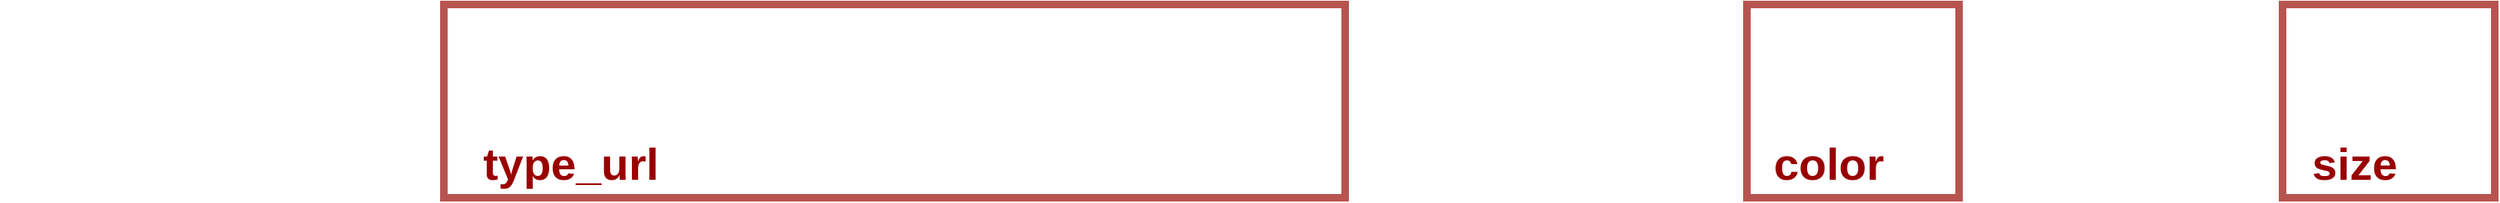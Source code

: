 <mxfile version="14.5.1" type="device"><diagram id="lapq6cm6GLFgXQVxq6bH" name="Seite-1"><mxGraphModel dx="1301" dy="948" grid="0" gridSize="10" guides="1" tooltips="1" connect="1" arrows="1" fold="1" page="1" pageScale="1" pageWidth="827" pageHeight="1169" math="0" shadow="0"><root><mxCell id="0"/><mxCell id="1" parent="0"/><mxCell id="6hXMOJMqy8DiuXkbNjCS-1" value="" style="shape=image;verticalLabelPosition=bottom;labelBackgroundColor=#ffffff;verticalAlign=top;aspect=fixed;imageAspect=0;image=/Users/kevinrohn/Documents/development/general/rosebikes-stock-availability/assets/screen_3.png;" vertex="1" parent="1"><mxGeometry x="50" y="70" width="1625" height="75" as="geometry"/></mxCell><mxCell id="6hXMOJMqy8DiuXkbNjCS-2" value="" style="rounded=0;whiteSpace=wrap;html=1;strokeColor=#b85450;fillColor=none;strokeWidth=5;" vertex="1" parent="1"><mxGeometry x="345" y="60" width="599" height="129" as="geometry"/></mxCell><mxCell id="6hXMOJMqy8DiuXkbNjCS-3" value="type_url" style="text;html=1;strokeColor=none;fillColor=none;align=center;verticalAlign=middle;whiteSpace=wrap;rounded=0;fontColor=#990000;fontStyle=1;strokeWidth=5;fontSize=30;" vertex="1" parent="1"><mxGeometry x="351" y="156" width="157" height="20" as="geometry"/></mxCell><mxCell id="6hXMOJMqy8DiuXkbNjCS-9" value="" style="rounded=0;whiteSpace=wrap;html=1;strokeColor=#b85450;fillColor=none;strokeWidth=5;" vertex="1" parent="1"><mxGeometry x="1211" y="60" width="141" height="129" as="geometry"/></mxCell><mxCell id="6hXMOJMqy8DiuXkbNjCS-10" value="" style="rounded=0;whiteSpace=wrap;html=1;strokeColor=#b85450;fillColor=none;strokeWidth=5;" vertex="1" parent="1"><mxGeometry x="1567" y="60" width="141" height="129" as="geometry"/></mxCell><mxCell id="6hXMOJMqy8DiuXkbNjCS-11" value="color" style="text;html=1;strokeColor=none;fillColor=none;align=center;verticalAlign=middle;whiteSpace=wrap;rounded=0;fontColor=#990000;fontStyle=1;strokeWidth=5;fontSize=30;" vertex="1" parent="1"><mxGeometry x="1216" y="156" width="99" height="20" as="geometry"/></mxCell><mxCell id="6hXMOJMqy8DiuXkbNjCS-12" value="size" style="text;html=1;strokeColor=none;fillColor=none;align=center;verticalAlign=middle;whiteSpace=wrap;rounded=0;fontColor=#990000;fontStyle=1;strokeWidth=5;fontSize=30;" vertex="1" parent="1"><mxGeometry x="1567" y="156" width="96" height="20" as="geometry"/></mxCell></root></mxGraphModel></diagram></mxfile>